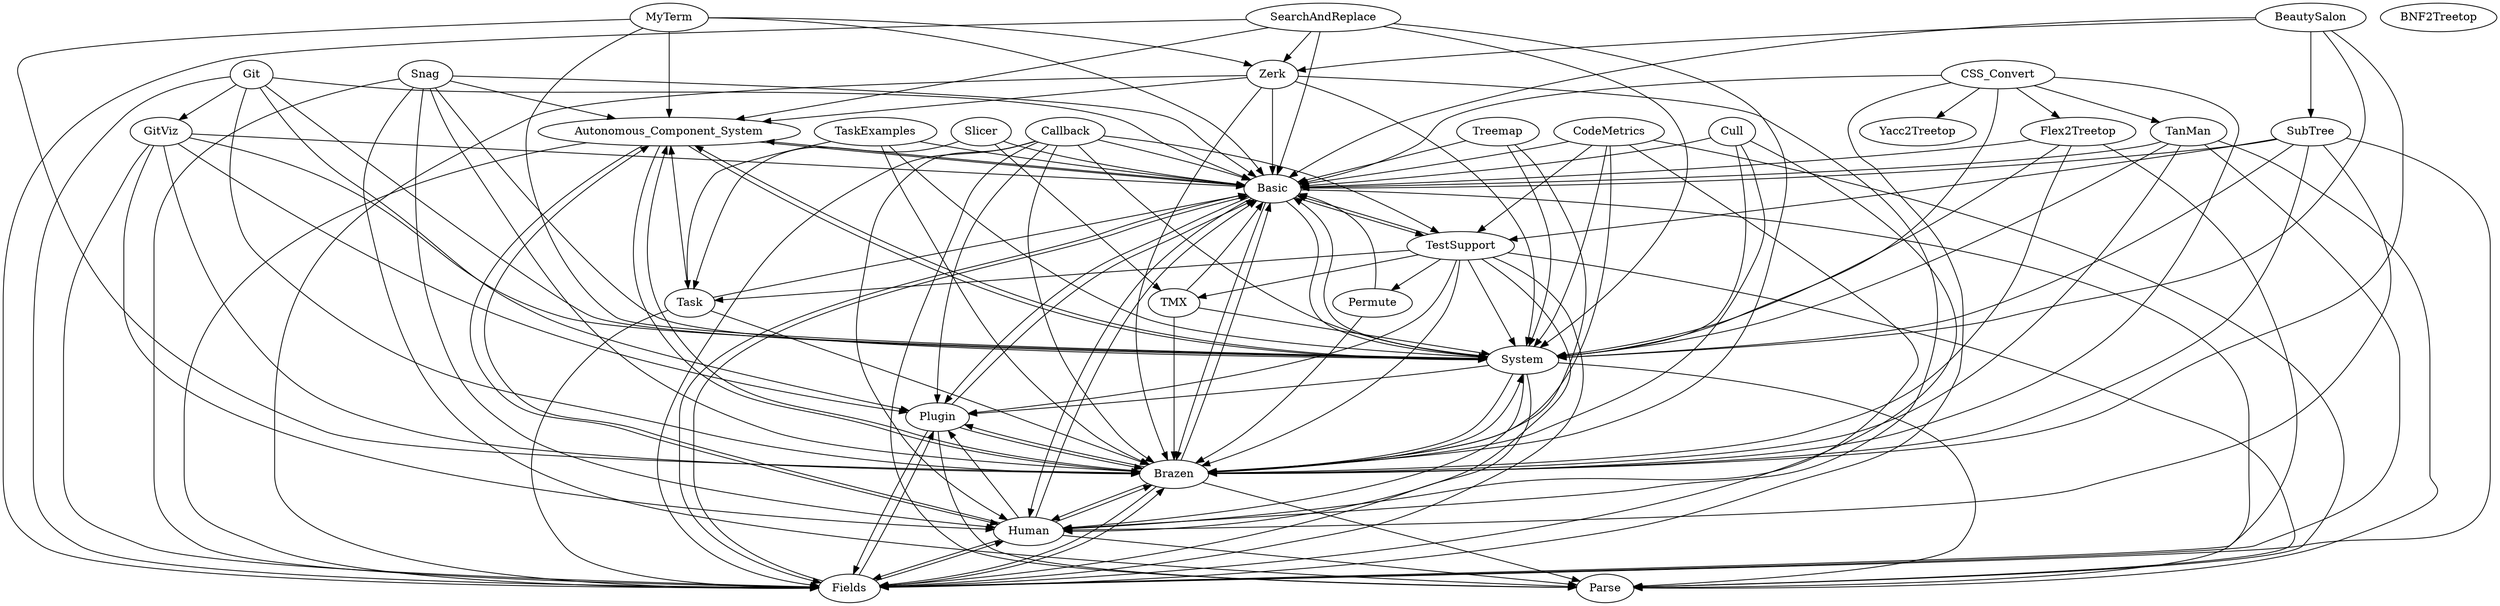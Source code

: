 digraph {
  ac [ label="Autonomous_Component_System" ]
  ba [ label="Basic" ]
  bs [ label="BeautySalon" ]
  b2 [ label="BNF2Treetop" ]
  br [ label="Brazen" ]
  ca [ label="Callback" ]
  cm [ label="CodeMetrics" ]
  cc [ label="CSS_Convert" ]
  cu [ label="Cull" ]
  fi [ label="Fields" ]
  f2 [ label="Flex2Treetop" ]
  gi [ label="Git" ]
  gv [ label="GitViz" ]
  hu [ label="Human" ]
  my [ label="MyTerm" ]
  pa [ label="Parse" ]
  pe [ label="Permute" ]
  pl [ label="Plugin" ]
  sa [ label="SearchAndReplace" ]
  sl [ label="Slicer" ]
  sn [ label="Snag" ]
  st [ label="SubTree" ]
  sy [ label="System" ]
  ta [ label="Task" ]
  te [ label="TaskExamples" ]
  ts [ label="TestSupport" ]
  tr [ label="Treemap" ]
  y2 [ label="Yacc2Treetop" ]
  ze [ label="Zerk" ]
  tm [ label="TanMan" ]
  tmx [ label="TMX" ]
  ac -> ba
  ac -> br
  ac -> fi
  ac -> hu
  ac -> sy
  ba -> ac
  ba -> br
  ba -> fi
  ba -> hu
  ba -> pa
  ba -> pl
  ba -> sy
  ba -> ts
  bs -> ba
  bs -> br
  bs -> st
  bs -> sy
  bs -> ze
  br -> ac
  br -> ba
  br -> fi
  br -> hu
  br -> pa
  br -> pl
  br -> sy
  ca -> ba
  ca -> br
  ca -> fi
  ca -> hu
  ca -> pa
  ca -> pl
  ca -> sy
  ca -> ts
  cm -> br
  cm -> ba
  cm -> hu
  cm -> pa
  cm -> sy
  cm -> ts
  cc -> ba
  cc -> br
  cc -> fi
  cc -> f2
  cc -> sy
  cc -> tm
  cc -> y2
  cu -> ba
  cu -> br
  cu -> fi
  cu -> sy
  fi -> ba
  fi -> br
  fi -> hu
  fi -> pl
  f2 -> ba
  f2 -> fi
  f2 -> br
  f2 -> sy
  gi -> ba
  gi -> br
  gi -> fi
  gi -> gv
  gi -> pl
  gi -> sy
  gv -> br
  gv -> ba
  gv -> fi
  gv -> hu
  gv -> pl
  gv -> sy
  hu -> ac
  hu -> ba
  hu -> br
  hu -> fi
  hu -> pa
  hu -> pl
  my -> ac
  my -> ba
  my -> br
  my -> sy
  my -> ze
  pe -> ba
  pe -> br
  pl -> ba
  pl -> br
  pl -> fi
  pl -> pa
  sa -> ac
  sa -> ba
  sa -> br
  sa -> fi
  sa -> sy
  sa -> ze
  sl -> ba
  sl -> ta
  sl -> tmx
  sn -> ac
  sn -> ba
  sn -> fi
  sn -> br
  sn -> hu
  sn -> pa
  sn -> sy
  st -> ba
  st -> br
  st -> fi
  st -> hu
  st -> sy
  st -> ts
  sy -> ac
  sy -> ba
  sy -> br
  sy -> fi
  sy -> hu
  sy -> pa
  sy -> pl
  tm -> ba
  tm -> br
  tm -> fi
  tm -> pa
  tm -> sy
  ta -> ac
  ta -> ba
  ta -> br
  ta -> fi
  te -> ba
  te -> br
  te -> ta
  te -> sy
  ts -> ba
  ts -> br
  ts -> fi
  ts -> hu
  ts -> pa
  ts -> pe
  ts -> pl
  ts -> sy
  ts -> ta
  ts -> tmx
  tmx -> ba
  tmx -> br
  tmx -> sy
  tr -> ba
  tr -> br
  tr -> sy
  ze -> ac
  ze -> ba
  ze -> br
  ze -> fi
  ze -> hu
  ze -> sy
}
